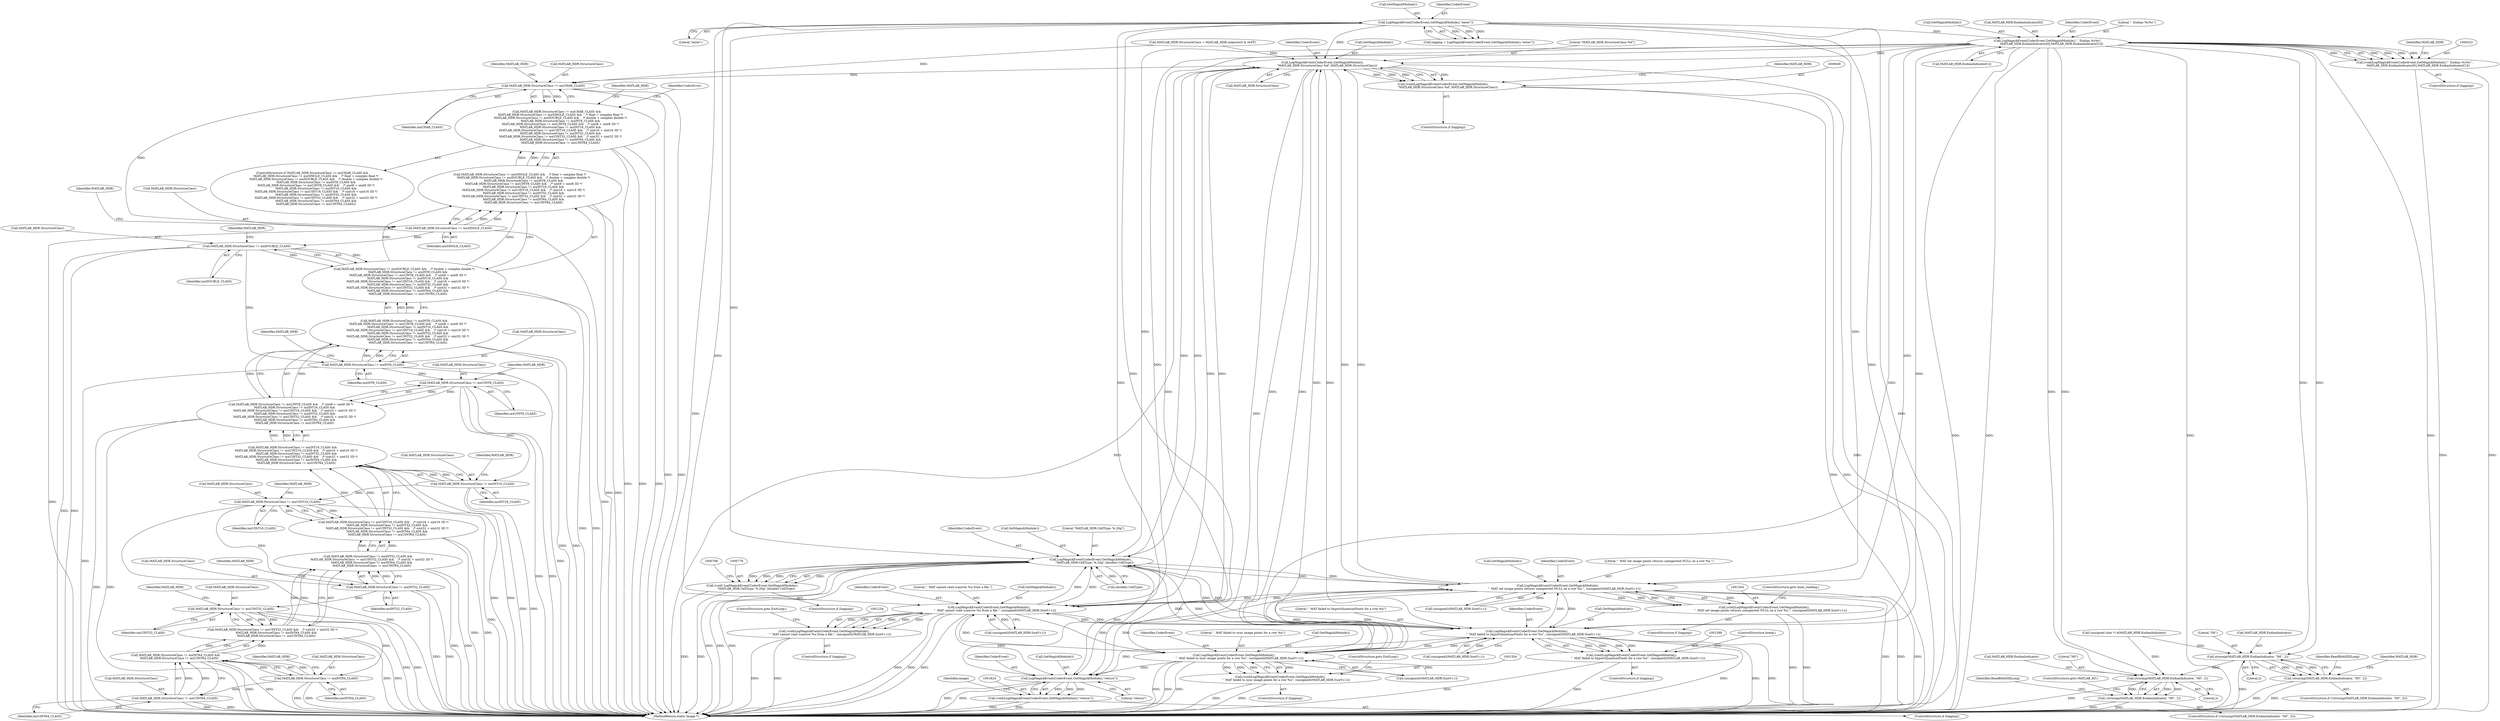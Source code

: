 digraph "0_ImageMagick_437a35e57db5ec078f4a3ccbf71f941276e88430@array" {
"1000324" [label="(Call,LogMagickEvent(CoderEvent,GetMagickModule(),\"  Endian %c%c\",\n        MATLAB_HDR.EndianIndicator[0],MATLAB_HDR.EndianIndicator[1]))"];
"1000222" [label="(Call,LogMagickEvent(CoderEvent,GetMagickModule(),\"enter\"))"];
"1000322" [label="(Call,(void)LogMagickEvent(CoderEvent,GetMagickModule(),\"  Endian %c%c\",\n        MATLAB_HDR.EndianIndicator[0],MATLAB_HDR.EndianIndicator[1]))"];
"1000340" [label="(Call,strncmp(MATLAB_HDR.EndianIndicator, \"IM\", 2))"];
"1000339" [label="(Call,!strncmp(MATLAB_HDR.EndianIndicator, \"IM\", 2))"];
"1000367" [label="(Call,strncmp(MATLAB_HDR.EndianIndicator, \"MI\", 2))"];
"1000366" [label="(Call,!strncmp(MATLAB_HDR.EndianIndicator, \"MI\", 2))"];
"1000650" [label="(Call,LogMagickEvent(CoderEvent,GetMagickModule(),\n          \"MATLAB_HDR.StructureClass %d\",MATLAB_HDR.StructureClass))"];
"1000648" [label="(Call,(void)LogMagickEvent(CoderEvent,GetMagickModule(),\n          \"MATLAB_HDR.StructureClass %d\",MATLAB_HDR.StructureClass))"];
"1000659" [label="(Call,MATLAB_HDR.StructureClass != mxCHAR_CLASS)"];
"1000658" [label="(Call,MATLAB_HDR.StructureClass != mxCHAR_CLASS &&\n        MATLAB_HDR.StructureClass != mxSINGLE_CLASS &&    /* float + complex float */\n        MATLAB_HDR.StructureClass != mxDOUBLE_CLASS &&    /* double + complex double */\n        MATLAB_HDR.StructureClass != mxINT8_CLASS &&\n        MATLAB_HDR.StructureClass != mxUINT8_CLASS &&    /* uint8 + uint8 3D */\n        MATLAB_HDR.StructureClass != mxINT16_CLASS &&\n        MATLAB_HDR.StructureClass != mxUINT16_CLASS &&    /* uint16 + uint16 3D */\n        MATLAB_HDR.StructureClass != mxINT32_CLASS &&\n        MATLAB_HDR.StructureClass != mxUINT32_CLASS &&    /* uint32 + uint32 3D */\n        MATLAB_HDR.StructureClass != mxINT64_CLASS &&\n        MATLAB_HDR.StructureClass != mxUINT64_CLASS)"];
"1000665" [label="(Call,MATLAB_HDR.StructureClass != mxSINGLE_CLASS)"];
"1000664" [label="(Call,MATLAB_HDR.StructureClass != mxSINGLE_CLASS &&    /* float + complex float */\n        MATLAB_HDR.StructureClass != mxDOUBLE_CLASS &&    /* double + complex double */\n        MATLAB_HDR.StructureClass != mxINT8_CLASS &&\n        MATLAB_HDR.StructureClass != mxUINT8_CLASS &&    /* uint8 + uint8 3D */\n        MATLAB_HDR.StructureClass != mxINT16_CLASS &&\n        MATLAB_HDR.StructureClass != mxUINT16_CLASS &&    /* uint16 + uint16 3D */\n        MATLAB_HDR.StructureClass != mxINT32_CLASS &&\n        MATLAB_HDR.StructureClass != mxUINT32_CLASS &&    /* uint32 + uint32 3D */\n        MATLAB_HDR.StructureClass != mxINT64_CLASS &&\n        MATLAB_HDR.StructureClass != mxUINT64_CLASS)"];
"1000671" [label="(Call,MATLAB_HDR.StructureClass != mxDOUBLE_CLASS)"];
"1000670" [label="(Call,MATLAB_HDR.StructureClass != mxDOUBLE_CLASS &&    /* double + complex double */\n        MATLAB_HDR.StructureClass != mxINT8_CLASS &&\n        MATLAB_HDR.StructureClass != mxUINT8_CLASS &&    /* uint8 + uint8 3D */\n        MATLAB_HDR.StructureClass != mxINT16_CLASS &&\n        MATLAB_HDR.StructureClass != mxUINT16_CLASS &&    /* uint16 + uint16 3D */\n        MATLAB_HDR.StructureClass != mxINT32_CLASS &&\n        MATLAB_HDR.StructureClass != mxUINT32_CLASS &&    /* uint32 + uint32 3D */\n        MATLAB_HDR.StructureClass != mxINT64_CLASS &&\n        MATLAB_HDR.StructureClass != mxUINT64_CLASS)"];
"1000677" [label="(Call,MATLAB_HDR.StructureClass != mxINT8_CLASS)"];
"1000676" [label="(Call,MATLAB_HDR.StructureClass != mxINT8_CLASS &&\n        MATLAB_HDR.StructureClass != mxUINT8_CLASS &&    /* uint8 + uint8 3D */\n        MATLAB_HDR.StructureClass != mxINT16_CLASS &&\n        MATLAB_HDR.StructureClass != mxUINT16_CLASS &&    /* uint16 + uint16 3D */\n        MATLAB_HDR.StructureClass != mxINT32_CLASS &&\n        MATLAB_HDR.StructureClass != mxUINT32_CLASS &&    /* uint32 + uint32 3D */\n        MATLAB_HDR.StructureClass != mxINT64_CLASS &&\n        MATLAB_HDR.StructureClass != mxUINT64_CLASS)"];
"1000683" [label="(Call,MATLAB_HDR.StructureClass != mxUINT8_CLASS)"];
"1000682" [label="(Call,MATLAB_HDR.StructureClass != mxUINT8_CLASS &&    /* uint8 + uint8 3D */\n        MATLAB_HDR.StructureClass != mxINT16_CLASS &&\n        MATLAB_HDR.StructureClass != mxUINT16_CLASS &&    /* uint16 + uint16 3D */\n        MATLAB_HDR.StructureClass != mxINT32_CLASS &&\n        MATLAB_HDR.StructureClass != mxUINT32_CLASS &&    /* uint32 + uint32 3D */\n        MATLAB_HDR.StructureClass != mxINT64_CLASS &&\n        MATLAB_HDR.StructureClass != mxUINT64_CLASS)"];
"1000689" [label="(Call,MATLAB_HDR.StructureClass != mxINT16_CLASS)"];
"1000688" [label="(Call,MATLAB_HDR.StructureClass != mxINT16_CLASS &&\n        MATLAB_HDR.StructureClass != mxUINT16_CLASS &&    /* uint16 + uint16 3D */\n        MATLAB_HDR.StructureClass != mxINT32_CLASS &&\n        MATLAB_HDR.StructureClass != mxUINT32_CLASS &&    /* uint32 + uint32 3D */\n        MATLAB_HDR.StructureClass != mxINT64_CLASS &&\n        MATLAB_HDR.StructureClass != mxUINT64_CLASS)"];
"1000695" [label="(Call,MATLAB_HDR.StructureClass != mxUINT16_CLASS)"];
"1000694" [label="(Call,MATLAB_HDR.StructureClass != mxUINT16_CLASS &&    /* uint16 + uint16 3D */\n        MATLAB_HDR.StructureClass != mxINT32_CLASS &&\n        MATLAB_HDR.StructureClass != mxUINT32_CLASS &&    /* uint32 + uint32 3D */\n        MATLAB_HDR.StructureClass != mxINT64_CLASS &&\n        MATLAB_HDR.StructureClass != mxUINT64_CLASS)"];
"1000701" [label="(Call,MATLAB_HDR.StructureClass != mxINT32_CLASS)"];
"1000700" [label="(Call,MATLAB_HDR.StructureClass != mxINT32_CLASS &&\n        MATLAB_HDR.StructureClass != mxUINT32_CLASS &&    /* uint32 + uint32 3D */\n        MATLAB_HDR.StructureClass != mxINT64_CLASS &&\n        MATLAB_HDR.StructureClass != mxUINT64_CLASS)"];
"1000707" [label="(Call,MATLAB_HDR.StructureClass != mxUINT32_CLASS)"];
"1000706" [label="(Call,MATLAB_HDR.StructureClass != mxUINT32_CLASS &&    /* uint32 + uint32 3D */\n        MATLAB_HDR.StructureClass != mxINT64_CLASS &&\n        MATLAB_HDR.StructureClass != mxUINT64_CLASS)"];
"1000713" [label="(Call,MATLAB_HDR.StructureClass != mxINT64_CLASS)"];
"1000712" [label="(Call,MATLAB_HDR.StructureClass != mxINT64_CLASS &&\n        MATLAB_HDR.StructureClass != mxUINT64_CLASS)"];
"1000718" [label="(Call,MATLAB_HDR.StructureClass != mxUINT64_CLASS)"];
"1000780" [label="(Call,LogMagickEvent(CoderEvent,GetMagickModule(),\n        \"MATLAB_HDR.CellType: %.20g\",(double) CellType))"];
"1000778" [label="(Call,(void) LogMagickEvent(CoderEvent,GetMagickModule(),\n        \"MATLAB_HDR.CellType: %.20g\",(double) CellType))"];
"1001205" [label="(Call,LogMagickEvent(CoderEvent,GetMagickModule(),\n              \"  MAT set image pixels returns unexpected NULL on a row %u.\", (unsigned)(MATLAB_HDR.SizeY-i-1)))"];
"1001203" [label="(Call,(void)LogMagickEvent(CoderEvent,GetMagickModule(),\n              \"  MAT set image pixels returns unexpected NULL on a row %u.\", (unsigned)(MATLAB_HDR.SizeY-i-1)))"];
"1001235" [label="(Call,LogMagickEvent(CoderEvent,GetMagickModule(),\n             \"  MAT cannot read scanrow %u from a file.\", (unsigned)(MATLAB_HDR.SizeY-i-1)))"];
"1001233" [label="(Call,(void)LogMagickEvent(CoderEvent,GetMagickModule(),\n             \"  MAT cannot read scanrow %u from a file.\", (unsigned)(MATLAB_HDR.SizeY-i-1)))"];
"1001289" [label="(Call,LogMagickEvent(CoderEvent,GetMagickModule(),\n              \"  MAT failed to ImportQuantumPixels for a row %u\", (unsigned)(MATLAB_HDR.SizeY-i-1)))"];
"1001287" [label="(Call,(void)LogMagickEvent(CoderEvent,GetMagickModule(),\n              \"  MAT failed to ImportQuantumPixels for a row %u\", (unsigned)(MATLAB_HDR.SizeY-i-1)))"];
"1001355" [label="(Call,LogMagickEvent(CoderEvent,GetMagickModule(),\n            \"  MAT failed to sync image pixels for a row %u\", (unsigned)(MATLAB_HDR.SizeY-i-1)))"];
"1001353" [label="(Call,(void)LogMagickEvent(CoderEvent,GetMagickModule(),\n            \"  MAT failed to sync image pixels for a row %u\", (unsigned)(MATLAB_HDR.SizeY-i-1)))"];
"1001825" [label="(Call,LogMagickEvent(CoderEvent,GetMagickModule(),\"return\"))"];
"1001823" [label="(Call,(void)LogMagickEvent(CoderEvent,GetMagickModule(),\"return\"))"];
"1000326" [label="(Call,GetMagickModule())"];
"1000714" [label="(Call,MATLAB_HDR.StructureClass)"];
"1000711" [label="(Identifier,mxUINT32_CLASS)"];
"1000717" [label="(Identifier,mxINT64_CLASS)"];
"1000784" [label="(Call,(double) CellType)"];
"1000220" [label="(Call,logging = LogMagickEvent(CoderEvent,GetMagickModule(),\"enter\"))"];
"1000646" [label="(ControlStructure,if (logging))"];
"1001206" [label="(Identifier,CoderEvent)"];
"1000681" [label="(Identifier,mxINT8_CLASS)"];
"1000652" [label="(Call,GetMagickModule())"];
"1000661" [label="(Identifier,MATLAB_HDR)"];
"1000696" [label="(Call,MATLAB_HDR.StructureClass)"];
"1000671" [label="(Call,MATLAB_HDR.StructureClass != mxDOUBLE_CLASS)"];
"1000695" [label="(Call,MATLAB_HDR.StructureClass != mxUINT16_CLASS)"];
"1001287" [label="(Call,(void)LogMagickEvent(CoderEvent,GetMagickModule(),\n              \"  MAT failed to ImportQuantumPixels for a row %u\", (unsigned)(MATLAB_HDR.SizeY-i-1)))"];
"1000688" [label="(Call,MATLAB_HDR.StructureClass != mxINT16_CLASS &&\n        MATLAB_HDR.StructureClass != mxUINT16_CLASS &&    /* uint16 + uint16 3D */\n        MATLAB_HDR.StructureClass != mxINT32_CLASS &&\n        MATLAB_HDR.StructureClass != mxUINT32_CLASS &&    /* uint32 + uint32 3D */\n        MATLAB_HDR.StructureClass != mxINT64_CLASS &&\n        MATLAB_HDR.StructureClass != mxUINT64_CLASS)"];
"1001231" [label="(ControlStructure,if (logging))"];
"1001203" [label="(Call,(void)LogMagickEvent(CoderEvent,GetMagickModule(),\n              \"  MAT set image pixels returns unexpected NULL on a row %u.\", (unsigned)(MATLAB_HDR.SizeY-i-1)))"];
"1001208" [label="(Literal,\"  MAT set image pixels returns unexpected NULL on a row %u.\")"];
"1001359" [label="(Call,(unsigned)(MATLAB_HDR.SizeY-i-1))"];
"1000664" [label="(Call,MATLAB_HDR.StructureClass != mxSINGLE_CLASS &&    /* float + complex float */\n        MATLAB_HDR.StructureClass != mxDOUBLE_CLASS &&    /* double + complex double */\n        MATLAB_HDR.StructureClass != mxINT8_CLASS &&\n        MATLAB_HDR.StructureClass != mxUINT8_CLASS &&    /* uint8 + uint8 3D */\n        MATLAB_HDR.StructureClass != mxINT16_CLASS &&\n        MATLAB_HDR.StructureClass != mxUINT16_CLASS &&    /* uint16 + uint16 3D */\n        MATLAB_HDR.StructureClass != mxINT32_CLASS &&\n        MATLAB_HDR.StructureClass != mxUINT32_CLASS &&    /* uint32 + uint32 3D */\n        MATLAB_HDR.StructureClass != mxINT64_CLASS &&\n        MATLAB_HDR.StructureClass != mxUINT64_CLASS)"];
"1000724" [label="(Identifier,CoderError)"];
"1000678" [label="(Call,MATLAB_HDR.StructureClass)"];
"1000344" [label="(Literal,\"IM\")"];
"1000690" [label="(Call,MATLAB_HDR.StructureClass)"];
"1000780" [label="(Call,LogMagickEvent(CoderEvent,GetMagickModule(),\n        \"MATLAB_HDR.CellType: %.20g\",(double) CellType))"];
"1000669" [label="(Identifier,mxSINGLE_CLASS)"];
"1000709" [label="(Identifier,MATLAB_HDR)"];
"1000328" [label="(Call,MATLAB_HDR.EndianIndicator[0])"];
"1001289" [label="(Call,LogMagickEvent(CoderEvent,GetMagickModule(),\n              \"  MAT failed to ImportQuantumPixels for a row %u\", (unsigned)(MATLAB_HDR.SizeY-i-1)))"];
"1000675" [label="(Identifier,mxDOUBLE_CLASS)"];
"1001826" [label="(Identifier,CoderEvent)"];
"1001353" [label="(Call,(void)LogMagickEvent(CoderEvent,GetMagickModule(),\n            \"  MAT failed to sync image pixels for a row %u\", (unsigned)(MATLAB_HDR.SizeY-i-1)))"];
"1000685" [label="(Identifier,MATLAB_HDR)"];
"1001239" [label="(Call,(unsigned)(MATLAB_HDR.SizeY-i-1))"];
"1000325" [label="(Identifier,CoderEvent)"];
"1001237" [label="(Call,GetMagickModule())"];
"1001293" [label="(Call,(unsigned)(MATLAB_HDR.SizeY-i-1))"];
"1001291" [label="(Call,GetMagickModule())"];
"1000683" [label="(Call,MATLAB_HDR.StructureClass != mxUINT8_CLASS)"];
"1001825" [label="(Call,LogMagickEvent(CoderEvent,GetMagickModule(),\"return\"))"];
"1001351" [label="(ControlStructure,if (logging))"];
"1000700" [label="(Call,MATLAB_HDR.StructureClass != mxINT32_CLASS &&\n        MATLAB_HDR.StructureClass != mxUINT32_CLASS &&    /* uint32 + uint32 3D */\n        MATLAB_HDR.StructureClass != mxINT64_CLASS &&\n        MATLAB_HDR.StructureClass != mxUINT64_CLASS)"];
"1000367" [label="(Call,strncmp(MATLAB_HDR.EndianIndicator, \"MI\", 2))"];
"1000371" [label="(Literal,\"MI\")"];
"1001828" [label="(Literal,\"return\")"];
"1000653" [label="(Literal,\"MATLAB_HDR.StructureClass %d\")"];
"1001248" [label="(ControlStructure,goto ExitLoop;)"];
"1000340" [label="(Call,strncmp(MATLAB_HDR.EndianIndicator, \"IM\", 2))"];
"1000712" [label="(Call,MATLAB_HDR.StructureClass != mxINT64_CLASS &&\n        MATLAB_HDR.StructureClass != mxUINT64_CLASS)"];
"1000719" [label="(Call,MATLAB_HDR.StructureClass)"];
"1000650" [label="(Call,LogMagickEvent(CoderEvent,GetMagickModule(),\n          \"MATLAB_HDR.StructureClass %d\",MATLAB_HDR.StructureClass))"];
"1000672" [label="(Call,MATLAB_HDR.StructureClass)"];
"1000375" [label="(Identifier,ReadBlobXXXLong)"];
"1000341" [label="(Call,MATLAB_HDR.EndianIndicator)"];
"1000707" [label="(Call,MATLAB_HDR.StructureClass != mxUINT32_CLASS)"];
"1001302" [label="(ControlStructure,break;)"];
"1000702" [label="(Call,MATLAB_HDR.StructureClass)"];
"1000365" [label="(ControlStructure,if (!strncmp(MATLAB_HDR.EndianIndicator, \"MI\", 2)))"];
"1001236" [label="(Identifier,CoderEvent)"];
"1001823" [label="(Call,(void)LogMagickEvent(CoderEvent,GetMagickModule(),\"return\"))"];
"1000682" [label="(Call,MATLAB_HDR.StructureClass != mxUINT8_CLASS &&    /* uint8 + uint8 3D */\n        MATLAB_HDR.StructureClass != mxINT16_CLASS &&\n        MATLAB_HDR.StructureClass != mxUINT16_CLASS &&    /* uint16 + uint16 3D */\n        MATLAB_HDR.StructureClass != mxINT32_CLASS &&\n        MATLAB_HDR.StructureClass != mxUINT32_CLASS &&    /* uint32 + uint32 3D */\n        MATLAB_HDR.StructureClass != mxINT64_CLASS &&\n        MATLAB_HDR.StructureClass != mxUINT64_CLASS)"];
"1001827" [label="(Call,GetMagickModule())"];
"1000778" [label="(Call,(void) LogMagickEvent(CoderEvent,GetMagickModule(),\n        \"MATLAB_HDR.CellType: %.20g\",(double) CellType))"];
"1000703" [label="(Identifier,MATLAB_HDR)"];
"1000670" [label="(Call,MATLAB_HDR.StructureClass != mxDOUBLE_CLASS &&    /* double + complex double */\n        MATLAB_HDR.StructureClass != mxINT8_CLASS &&\n        MATLAB_HDR.StructureClass != mxUINT8_CLASS &&    /* uint8 + uint8 3D */\n        MATLAB_HDR.StructureClass != mxINT16_CLASS &&\n        MATLAB_HDR.StructureClass != mxUINT16_CLASS &&    /* uint16 + uint16 3D */\n        MATLAB_HDR.StructureClass != mxINT32_CLASS &&\n        MATLAB_HDR.StructureClass != mxUINT32_CLASS &&    /* uint32 + uint32 3D */\n        MATLAB_HDR.StructureClass != mxINT64_CLASS &&\n        MATLAB_HDR.StructureClass != mxUINT64_CLASS)"];
"1000728" [label="(Identifier,MATLAB_HDR)"];
"1000310" [label="(Call,(unsigned char *) &MATLAB_HDR.EndianIndicator)"];
"1000687" [label="(Identifier,mxUINT8_CLASS)"];
"1000648" [label="(Call,(void)LogMagickEvent(CoderEvent,GetMagickModule(),\n          \"MATLAB_HDR.StructureClass %d\",MATLAB_HDR.StructureClass))"];
"1000677" [label="(Call,MATLAB_HDR.StructureClass != mxINT8_CLASS)"];
"1000348" [label="(Identifier,ReadBlobXXXLong)"];
"1000658" [label="(Call,MATLAB_HDR.StructureClass != mxCHAR_CLASS &&\n        MATLAB_HDR.StructureClass != mxSINGLE_CLASS &&    /* float + complex float */\n        MATLAB_HDR.StructureClass != mxDOUBLE_CLASS &&    /* double + complex double */\n        MATLAB_HDR.StructureClass != mxINT8_CLASS &&\n        MATLAB_HDR.StructureClass != mxUINT8_CLASS &&    /* uint8 + uint8 3D */\n        MATLAB_HDR.StructureClass != mxINT16_CLASS &&\n        MATLAB_HDR.StructureClass != mxUINT16_CLASS &&    /* uint16 + uint16 3D */\n        MATLAB_HDR.StructureClass != mxINT32_CLASS &&\n        MATLAB_HDR.StructureClass != mxUINT32_CLASS &&    /* uint32 + uint32 3D */\n        MATLAB_HDR.StructureClass != mxINT64_CLASS &&\n        MATLAB_HDR.StructureClass != mxUINT64_CLASS)"];
"1000224" [label="(Call,GetMagickModule())"];
"1001355" [label="(Call,LogMagickEvent(CoderEvent,GetMagickModule(),\n            \"  MAT failed to sync image pixels for a row %u\", (unsigned)(MATLAB_HDR.SizeY-i-1)))"];
"1000783" [label="(Literal,\"MATLAB_HDR.CellType: %.20g\")"];
"1000345" [label="(Literal,2)"];
"1001292" [label="(Literal,\"  MAT failed to ImportQuantumPixels for a row %u\")"];
"1001356" [label="(Identifier,CoderEvent)"];
"1001368" [label="(ControlStructure,goto ExitLoop;)"];
"1001358" [label="(Literal,\"  MAT failed to sync image pixels for a row %u\")"];
"1000372" [label="(Literal,2)"];
"1000666" [label="(Call,MATLAB_HDR.StructureClass)"];
"1000222" [label="(Call,LogMagickEvent(CoderEvent,GetMagickModule(),\"enter\"))"];
"1000781" [label="(Identifier,CoderEvent)"];
"1001209" [label="(Call,(unsigned)(MATLAB_HDR.SizeY-i-1))"];
"1001233" [label="(Call,(void)LogMagickEvent(CoderEvent,GetMagickModule(),\n             \"  MAT cannot read scanrow %u from a file.\", (unsigned)(MATLAB_HDR.SizeY-i-1)))"];
"1000722" [label="(Identifier,mxUINT64_CLASS)"];
"1000320" [label="(ControlStructure,if (logging))"];
"1000776" [label="(ControlStructure,if (logging))"];
"1000706" [label="(Call,MATLAB_HDR.StructureClass != mxUINT32_CLASS &&    /* uint32 + uint32 3D */\n        MATLAB_HDR.StructureClass != mxINT64_CLASS &&\n        MATLAB_HDR.StructureClass != mxUINT64_CLASS)"];
"1000699" [label="(Identifier,mxUINT16_CLASS)"];
"1001838" [label="(MethodReturn,static Image *)"];
"1001238" [label="(Literal,\"  MAT cannot read scanrow %u from a file.\")"];
"1001205" [label="(Call,LogMagickEvent(CoderEvent,GetMagickModule(),\n              \"  MAT set image pixels returns unexpected NULL on a row %u.\", (unsigned)(MATLAB_HDR.SizeY-i-1)))"];
"1000679" [label="(Identifier,MATLAB_HDR)"];
"1000665" [label="(Call,MATLAB_HDR.StructureClass != mxSINGLE_CLASS)"];
"1000713" [label="(Call,MATLAB_HDR.StructureClass != mxINT64_CLASS)"];
"1001207" [label="(Call,GetMagickModule())"];
"1000338" [label="(ControlStructure,if (!strncmp(MATLAB_HDR.EndianIndicator, \"IM\", 2)))"];
"1001285" [label="(ControlStructure,if (logging))"];
"1000368" [label="(Call,MATLAB_HDR.EndianIndicator)"];
"1000689" [label="(Call,MATLAB_HDR.StructureClass != mxINT16_CLASS)"];
"1000715" [label="(Identifier,MATLAB_HDR)"];
"1001290" [label="(Identifier,CoderEvent)"];
"1000684" [label="(Call,MATLAB_HDR.StructureClass)"];
"1000657" [label="(ControlStructure,if (MATLAB_HDR.StructureClass != mxCHAR_CLASS &&\n        MATLAB_HDR.StructureClass != mxSINGLE_CLASS &&    /* float + complex float */\n        MATLAB_HDR.StructureClass != mxDOUBLE_CLASS &&    /* double + complex double */\n        MATLAB_HDR.StructureClass != mxINT8_CLASS &&\n        MATLAB_HDR.StructureClass != mxUINT8_CLASS &&    /* uint8 + uint8 3D */\n        MATLAB_HDR.StructureClass != mxINT16_CLASS &&\n        MATLAB_HDR.StructureClass != mxUINT16_CLASS &&    /* uint16 + uint16 3D */\n        MATLAB_HDR.StructureClass != mxINT32_CLASS &&\n        MATLAB_HDR.StructureClass != mxUINT32_CLASS &&    /* uint32 + uint32 3D */\n        MATLAB_HDR.StructureClass != mxINT64_CLASS &&\n        MATLAB_HDR.StructureClass != mxUINT64_CLASS))"];
"1000705" [label="(Identifier,mxINT32_CLASS)"];
"1000663" [label="(Identifier,mxCHAR_CLASS)"];
"1000708" [label="(Call,MATLAB_HDR.StructureClass)"];
"1000697" [label="(Identifier,MATLAB_HDR)"];
"1000342" [label="(Identifier,MATLAB_HDR)"];
"1000392" [label="(ControlStructure,goto MATLAB_KO;)"];
"1000324" [label="(Call,LogMagickEvent(CoderEvent,GetMagickModule(),\"  Endian %c%c\",\n        MATLAB_HDR.EndianIndicator[0],MATLAB_HDR.EndianIndicator[1]))"];
"1000369" [label="(Identifier,MATLAB_HDR)"];
"1000667" [label="(Identifier,MATLAB_HDR)"];
"1000327" [label="(Literal,\"  Endian %c%c\")"];
"1001235" [label="(Call,LogMagickEvent(CoderEvent,GetMagickModule(),\n             \"  MAT cannot read scanrow %u from a file.\", (unsigned)(MATLAB_HDR.SizeY-i-1)))"];
"1001201" [label="(ControlStructure,if (logging))"];
"1001357" [label="(Call,GetMagickModule())"];
"1001821" [label="(ControlStructure,if (logging))"];
"1000691" [label="(Identifier,MATLAB_HDR)"];
"1000693" [label="(Identifier,mxINT16_CLASS)"];
"1000718" [label="(Call,MATLAB_HDR.StructureClass != mxUINT64_CLASS)"];
"1000223" [label="(Identifier,CoderEvent)"];
"1000225" [label="(Literal,\"enter\")"];
"1000660" [label="(Call,MATLAB_HDR.StructureClass)"];
"1001218" [label="(ControlStructure,goto done_reading;)"];
"1000694" [label="(Call,MATLAB_HDR.StructureClass != mxUINT16_CLASS &&    /* uint16 + uint16 3D */\n        MATLAB_HDR.StructureClass != mxINT32_CLASS &&\n        MATLAB_HDR.StructureClass != mxUINT32_CLASS &&    /* uint32 + uint32 3D */\n        MATLAB_HDR.StructureClass != mxINT64_CLASS &&\n        MATLAB_HDR.StructureClass != mxUINT64_CLASS)"];
"1000701" [label="(Call,MATLAB_HDR.StructureClass != mxINT32_CLASS)"];
"1001831" [label="(Identifier,image)"];
"1000782" [label="(Call,GetMagickModule())"];
"1000506" [label="(Call,MATLAB_HDR.StructureClass = MATLAB_HDR.unknown5 & 0xFF)"];
"1000659" [label="(Call,MATLAB_HDR.StructureClass != mxCHAR_CLASS)"];
"1000322" [label="(Call,(void)LogMagickEvent(CoderEvent,GetMagickModule(),\"  Endian %c%c\",\n        MATLAB_HDR.EndianIndicator[0],MATLAB_HDR.EndianIndicator[1]))"];
"1000676" [label="(Call,MATLAB_HDR.StructureClass != mxINT8_CLASS &&\n        MATLAB_HDR.StructureClass != mxUINT8_CLASS &&    /* uint8 + uint8 3D */\n        MATLAB_HDR.StructureClass != mxINT16_CLASS &&\n        MATLAB_HDR.StructureClass != mxUINT16_CLASS &&    /* uint16 + uint16 3D */\n        MATLAB_HDR.StructureClass != mxINT32_CLASS &&\n        MATLAB_HDR.StructureClass != mxUINT32_CLASS &&    /* uint32 + uint32 3D */\n        MATLAB_HDR.StructureClass != mxINT64_CLASS &&\n        MATLAB_HDR.StructureClass != mxUINT64_CLASS)"];
"1000654" [label="(Call,MATLAB_HDR.StructureClass)"];
"1000333" [label="(Call,MATLAB_HDR.EndianIndicator[1])"];
"1000651" [label="(Identifier,CoderEvent)"];
"1000673" [label="(Identifier,MATLAB_HDR)"];
"1000339" [label="(Call,!strncmp(MATLAB_HDR.EndianIndicator, \"IM\", 2))"];
"1000366" [label="(Call,!strncmp(MATLAB_HDR.EndianIndicator, \"MI\", 2))"];
"1000720" [label="(Identifier,MATLAB_HDR)"];
"1000324" -> "1000322"  [label="AST: "];
"1000324" -> "1000333"  [label="CFG: "];
"1000325" -> "1000324"  [label="AST: "];
"1000326" -> "1000324"  [label="AST: "];
"1000327" -> "1000324"  [label="AST: "];
"1000328" -> "1000324"  [label="AST: "];
"1000333" -> "1000324"  [label="AST: "];
"1000322" -> "1000324"  [label="CFG: "];
"1000324" -> "1001838"  [label="DDG: "];
"1000324" -> "1001838"  [label="DDG: "];
"1000324" -> "1001838"  [label="DDG: "];
"1000324" -> "1001838"  [label="DDG: "];
"1000324" -> "1000322"  [label="DDG: "];
"1000324" -> "1000322"  [label="DDG: "];
"1000324" -> "1000322"  [label="DDG: "];
"1000324" -> "1000322"  [label="DDG: "];
"1000324" -> "1000322"  [label="DDG: "];
"1000222" -> "1000324"  [label="DDG: "];
"1000324" -> "1000340"  [label="DDG: "];
"1000324" -> "1000340"  [label="DDG: "];
"1000324" -> "1000367"  [label="DDG: "];
"1000324" -> "1000367"  [label="DDG: "];
"1000324" -> "1000650"  [label="DDG: "];
"1000324" -> "1000780"  [label="DDG: "];
"1000324" -> "1001205"  [label="DDG: "];
"1000324" -> "1001235"  [label="DDG: "];
"1000324" -> "1001289"  [label="DDG: "];
"1000324" -> "1001355"  [label="DDG: "];
"1000324" -> "1001825"  [label="DDG: "];
"1000222" -> "1000220"  [label="AST: "];
"1000222" -> "1000225"  [label="CFG: "];
"1000223" -> "1000222"  [label="AST: "];
"1000224" -> "1000222"  [label="AST: "];
"1000225" -> "1000222"  [label="AST: "];
"1000220" -> "1000222"  [label="CFG: "];
"1000222" -> "1001838"  [label="DDG: "];
"1000222" -> "1001838"  [label="DDG: "];
"1000222" -> "1000220"  [label="DDG: "];
"1000222" -> "1000220"  [label="DDG: "];
"1000222" -> "1000220"  [label="DDG: "];
"1000222" -> "1000650"  [label="DDG: "];
"1000222" -> "1000780"  [label="DDG: "];
"1000222" -> "1001205"  [label="DDG: "];
"1000222" -> "1001235"  [label="DDG: "];
"1000222" -> "1001289"  [label="DDG: "];
"1000222" -> "1001355"  [label="DDG: "];
"1000222" -> "1001825"  [label="DDG: "];
"1000322" -> "1000320"  [label="AST: "];
"1000323" -> "1000322"  [label="AST: "];
"1000342" -> "1000322"  [label="CFG: "];
"1000322" -> "1001838"  [label="DDG: "];
"1000322" -> "1001838"  [label="DDG: "];
"1000340" -> "1000339"  [label="AST: "];
"1000340" -> "1000345"  [label="CFG: "];
"1000341" -> "1000340"  [label="AST: "];
"1000344" -> "1000340"  [label="AST: "];
"1000345" -> "1000340"  [label="AST: "];
"1000339" -> "1000340"  [label="CFG: "];
"1000340" -> "1001838"  [label="DDG: "];
"1000340" -> "1000339"  [label="DDG: "];
"1000340" -> "1000339"  [label="DDG: "];
"1000340" -> "1000339"  [label="DDG: "];
"1000310" -> "1000340"  [label="DDG: "];
"1000340" -> "1000367"  [label="DDG: "];
"1000339" -> "1000338"  [label="AST: "];
"1000348" -> "1000339"  [label="CFG: "];
"1000369" -> "1000339"  [label="CFG: "];
"1000339" -> "1001838"  [label="DDG: "];
"1000339" -> "1001838"  [label="DDG: "];
"1000367" -> "1000366"  [label="AST: "];
"1000367" -> "1000372"  [label="CFG: "];
"1000368" -> "1000367"  [label="AST: "];
"1000371" -> "1000367"  [label="AST: "];
"1000372" -> "1000367"  [label="AST: "];
"1000366" -> "1000367"  [label="CFG: "];
"1000367" -> "1001838"  [label="DDG: "];
"1000367" -> "1000366"  [label="DDG: "];
"1000367" -> "1000366"  [label="DDG: "];
"1000367" -> "1000366"  [label="DDG: "];
"1000310" -> "1000367"  [label="DDG: "];
"1000366" -> "1000365"  [label="AST: "];
"1000375" -> "1000366"  [label="CFG: "];
"1000392" -> "1000366"  [label="CFG: "];
"1000366" -> "1001838"  [label="DDG: "];
"1000366" -> "1001838"  [label="DDG: "];
"1000650" -> "1000648"  [label="AST: "];
"1000650" -> "1000654"  [label="CFG: "];
"1000651" -> "1000650"  [label="AST: "];
"1000652" -> "1000650"  [label="AST: "];
"1000653" -> "1000650"  [label="AST: "];
"1000654" -> "1000650"  [label="AST: "];
"1000648" -> "1000650"  [label="CFG: "];
"1000650" -> "1001838"  [label="DDG: "];
"1000650" -> "1001838"  [label="DDG: "];
"1000650" -> "1000648"  [label="DDG: "];
"1000650" -> "1000648"  [label="DDG: "];
"1000650" -> "1000648"  [label="DDG: "];
"1000650" -> "1000648"  [label="DDG: "];
"1000780" -> "1000650"  [label="DDG: "];
"1001289" -> "1000650"  [label="DDG: "];
"1001205" -> "1000650"  [label="DDG: "];
"1001355" -> "1000650"  [label="DDG: "];
"1001235" -> "1000650"  [label="DDG: "];
"1000506" -> "1000650"  [label="DDG: "];
"1000650" -> "1000659"  [label="DDG: "];
"1000650" -> "1000780"  [label="DDG: "];
"1000650" -> "1001205"  [label="DDG: "];
"1000650" -> "1001235"  [label="DDG: "];
"1000650" -> "1001289"  [label="DDG: "];
"1000650" -> "1001355"  [label="DDG: "];
"1000650" -> "1001825"  [label="DDG: "];
"1000648" -> "1000646"  [label="AST: "];
"1000649" -> "1000648"  [label="AST: "];
"1000661" -> "1000648"  [label="CFG: "];
"1000648" -> "1001838"  [label="DDG: "];
"1000648" -> "1001838"  [label="DDG: "];
"1000659" -> "1000658"  [label="AST: "];
"1000659" -> "1000663"  [label="CFG: "];
"1000660" -> "1000659"  [label="AST: "];
"1000663" -> "1000659"  [label="AST: "];
"1000667" -> "1000659"  [label="CFG: "];
"1000658" -> "1000659"  [label="CFG: "];
"1000659" -> "1001838"  [label="DDG: "];
"1000659" -> "1001838"  [label="DDG: "];
"1000659" -> "1000658"  [label="DDG: "];
"1000659" -> "1000658"  [label="DDG: "];
"1000506" -> "1000659"  [label="DDG: "];
"1000659" -> "1000665"  [label="DDG: "];
"1000658" -> "1000657"  [label="AST: "];
"1000658" -> "1000664"  [label="CFG: "];
"1000664" -> "1000658"  [label="AST: "];
"1000724" -> "1000658"  [label="CFG: "];
"1000728" -> "1000658"  [label="CFG: "];
"1000658" -> "1001838"  [label="DDG: "];
"1000658" -> "1001838"  [label="DDG: "];
"1000658" -> "1001838"  [label="DDG: "];
"1000664" -> "1000658"  [label="DDG: "];
"1000664" -> "1000658"  [label="DDG: "];
"1000665" -> "1000664"  [label="AST: "];
"1000665" -> "1000669"  [label="CFG: "];
"1000666" -> "1000665"  [label="AST: "];
"1000669" -> "1000665"  [label="AST: "];
"1000673" -> "1000665"  [label="CFG: "];
"1000664" -> "1000665"  [label="CFG: "];
"1000665" -> "1001838"  [label="DDG: "];
"1000665" -> "1001838"  [label="DDG: "];
"1000665" -> "1000664"  [label="DDG: "];
"1000665" -> "1000664"  [label="DDG: "];
"1000665" -> "1000671"  [label="DDG: "];
"1000664" -> "1000670"  [label="CFG: "];
"1000670" -> "1000664"  [label="AST: "];
"1000664" -> "1001838"  [label="DDG: "];
"1000664" -> "1001838"  [label="DDG: "];
"1000670" -> "1000664"  [label="DDG: "];
"1000670" -> "1000664"  [label="DDG: "];
"1000671" -> "1000670"  [label="AST: "];
"1000671" -> "1000675"  [label="CFG: "];
"1000672" -> "1000671"  [label="AST: "];
"1000675" -> "1000671"  [label="AST: "];
"1000679" -> "1000671"  [label="CFG: "];
"1000670" -> "1000671"  [label="CFG: "];
"1000671" -> "1001838"  [label="DDG: "];
"1000671" -> "1001838"  [label="DDG: "];
"1000671" -> "1000670"  [label="DDG: "];
"1000671" -> "1000670"  [label="DDG: "];
"1000671" -> "1000677"  [label="DDG: "];
"1000670" -> "1000676"  [label="CFG: "];
"1000676" -> "1000670"  [label="AST: "];
"1000670" -> "1001838"  [label="DDG: "];
"1000670" -> "1001838"  [label="DDG: "];
"1000676" -> "1000670"  [label="DDG: "];
"1000676" -> "1000670"  [label="DDG: "];
"1000677" -> "1000676"  [label="AST: "];
"1000677" -> "1000681"  [label="CFG: "];
"1000678" -> "1000677"  [label="AST: "];
"1000681" -> "1000677"  [label="AST: "];
"1000685" -> "1000677"  [label="CFG: "];
"1000676" -> "1000677"  [label="CFG: "];
"1000677" -> "1001838"  [label="DDG: "];
"1000677" -> "1001838"  [label="DDG: "];
"1000677" -> "1000676"  [label="DDG: "];
"1000677" -> "1000676"  [label="DDG: "];
"1000677" -> "1000683"  [label="DDG: "];
"1000676" -> "1000682"  [label="CFG: "];
"1000682" -> "1000676"  [label="AST: "];
"1000676" -> "1001838"  [label="DDG: "];
"1000676" -> "1001838"  [label="DDG: "];
"1000682" -> "1000676"  [label="DDG: "];
"1000682" -> "1000676"  [label="DDG: "];
"1000683" -> "1000682"  [label="AST: "];
"1000683" -> "1000687"  [label="CFG: "];
"1000684" -> "1000683"  [label="AST: "];
"1000687" -> "1000683"  [label="AST: "];
"1000691" -> "1000683"  [label="CFG: "];
"1000682" -> "1000683"  [label="CFG: "];
"1000683" -> "1001838"  [label="DDG: "];
"1000683" -> "1001838"  [label="DDG: "];
"1000683" -> "1000682"  [label="DDG: "];
"1000683" -> "1000682"  [label="DDG: "];
"1000683" -> "1000689"  [label="DDG: "];
"1000682" -> "1000688"  [label="CFG: "];
"1000688" -> "1000682"  [label="AST: "];
"1000682" -> "1001838"  [label="DDG: "];
"1000682" -> "1001838"  [label="DDG: "];
"1000688" -> "1000682"  [label="DDG: "];
"1000688" -> "1000682"  [label="DDG: "];
"1000689" -> "1000688"  [label="AST: "];
"1000689" -> "1000693"  [label="CFG: "];
"1000690" -> "1000689"  [label="AST: "];
"1000693" -> "1000689"  [label="AST: "];
"1000697" -> "1000689"  [label="CFG: "];
"1000688" -> "1000689"  [label="CFG: "];
"1000689" -> "1001838"  [label="DDG: "];
"1000689" -> "1001838"  [label="DDG: "];
"1000689" -> "1000688"  [label="DDG: "];
"1000689" -> "1000688"  [label="DDG: "];
"1000689" -> "1000695"  [label="DDG: "];
"1000688" -> "1000694"  [label="CFG: "];
"1000694" -> "1000688"  [label="AST: "];
"1000688" -> "1001838"  [label="DDG: "];
"1000688" -> "1001838"  [label="DDG: "];
"1000694" -> "1000688"  [label="DDG: "];
"1000694" -> "1000688"  [label="DDG: "];
"1000695" -> "1000694"  [label="AST: "];
"1000695" -> "1000699"  [label="CFG: "];
"1000696" -> "1000695"  [label="AST: "];
"1000699" -> "1000695"  [label="AST: "];
"1000703" -> "1000695"  [label="CFG: "];
"1000694" -> "1000695"  [label="CFG: "];
"1000695" -> "1001838"  [label="DDG: "];
"1000695" -> "1001838"  [label="DDG: "];
"1000695" -> "1000694"  [label="DDG: "];
"1000695" -> "1000694"  [label="DDG: "];
"1000695" -> "1000701"  [label="DDG: "];
"1000694" -> "1000700"  [label="CFG: "];
"1000700" -> "1000694"  [label="AST: "];
"1000694" -> "1001838"  [label="DDG: "];
"1000694" -> "1001838"  [label="DDG: "];
"1000700" -> "1000694"  [label="DDG: "];
"1000700" -> "1000694"  [label="DDG: "];
"1000701" -> "1000700"  [label="AST: "];
"1000701" -> "1000705"  [label="CFG: "];
"1000702" -> "1000701"  [label="AST: "];
"1000705" -> "1000701"  [label="AST: "];
"1000709" -> "1000701"  [label="CFG: "];
"1000700" -> "1000701"  [label="CFG: "];
"1000701" -> "1001838"  [label="DDG: "];
"1000701" -> "1001838"  [label="DDG: "];
"1000701" -> "1000700"  [label="DDG: "];
"1000701" -> "1000700"  [label="DDG: "];
"1000701" -> "1000707"  [label="DDG: "];
"1000700" -> "1000706"  [label="CFG: "];
"1000706" -> "1000700"  [label="AST: "];
"1000700" -> "1001838"  [label="DDG: "];
"1000700" -> "1001838"  [label="DDG: "];
"1000706" -> "1000700"  [label="DDG: "];
"1000706" -> "1000700"  [label="DDG: "];
"1000707" -> "1000706"  [label="AST: "];
"1000707" -> "1000711"  [label="CFG: "];
"1000708" -> "1000707"  [label="AST: "];
"1000711" -> "1000707"  [label="AST: "];
"1000715" -> "1000707"  [label="CFG: "];
"1000706" -> "1000707"  [label="CFG: "];
"1000707" -> "1001838"  [label="DDG: "];
"1000707" -> "1001838"  [label="DDG: "];
"1000707" -> "1000706"  [label="DDG: "];
"1000707" -> "1000706"  [label="DDG: "];
"1000707" -> "1000713"  [label="DDG: "];
"1000706" -> "1000712"  [label="CFG: "];
"1000712" -> "1000706"  [label="AST: "];
"1000706" -> "1001838"  [label="DDG: "];
"1000706" -> "1001838"  [label="DDG: "];
"1000712" -> "1000706"  [label="DDG: "];
"1000712" -> "1000706"  [label="DDG: "];
"1000713" -> "1000712"  [label="AST: "];
"1000713" -> "1000717"  [label="CFG: "];
"1000714" -> "1000713"  [label="AST: "];
"1000717" -> "1000713"  [label="AST: "];
"1000720" -> "1000713"  [label="CFG: "];
"1000712" -> "1000713"  [label="CFG: "];
"1000713" -> "1001838"  [label="DDG: "];
"1000713" -> "1001838"  [label="DDG: "];
"1000713" -> "1000712"  [label="DDG: "];
"1000713" -> "1000712"  [label="DDG: "];
"1000713" -> "1000718"  [label="DDG: "];
"1000712" -> "1000718"  [label="CFG: "];
"1000718" -> "1000712"  [label="AST: "];
"1000712" -> "1001838"  [label="DDG: "];
"1000712" -> "1001838"  [label="DDG: "];
"1000718" -> "1000712"  [label="DDG: "];
"1000718" -> "1000712"  [label="DDG: "];
"1000718" -> "1000722"  [label="CFG: "];
"1000719" -> "1000718"  [label="AST: "];
"1000722" -> "1000718"  [label="AST: "];
"1000718" -> "1001838"  [label="DDG: "];
"1000718" -> "1001838"  [label="DDG: "];
"1000780" -> "1000778"  [label="AST: "];
"1000780" -> "1000784"  [label="CFG: "];
"1000781" -> "1000780"  [label="AST: "];
"1000782" -> "1000780"  [label="AST: "];
"1000783" -> "1000780"  [label="AST: "];
"1000784" -> "1000780"  [label="AST: "];
"1000778" -> "1000780"  [label="CFG: "];
"1000780" -> "1001838"  [label="DDG: "];
"1000780" -> "1001838"  [label="DDG: "];
"1000780" -> "1001838"  [label="DDG: "];
"1000780" -> "1000778"  [label="DDG: "];
"1000780" -> "1000778"  [label="DDG: "];
"1000780" -> "1000778"  [label="DDG: "];
"1000780" -> "1000778"  [label="DDG: "];
"1001289" -> "1000780"  [label="DDG: "];
"1001205" -> "1000780"  [label="DDG: "];
"1001355" -> "1000780"  [label="DDG: "];
"1001235" -> "1000780"  [label="DDG: "];
"1000784" -> "1000780"  [label="DDG: "];
"1000780" -> "1001205"  [label="DDG: "];
"1000780" -> "1001235"  [label="DDG: "];
"1000780" -> "1001289"  [label="DDG: "];
"1000780" -> "1001355"  [label="DDG: "];
"1000780" -> "1001825"  [label="DDG: "];
"1000778" -> "1000776"  [label="AST: "];
"1000779" -> "1000778"  [label="AST: "];
"1000788" -> "1000778"  [label="CFG: "];
"1000778" -> "1001838"  [label="DDG: "];
"1000778" -> "1001838"  [label="DDG: "];
"1001205" -> "1001203"  [label="AST: "];
"1001205" -> "1001209"  [label="CFG: "];
"1001206" -> "1001205"  [label="AST: "];
"1001207" -> "1001205"  [label="AST: "];
"1001208" -> "1001205"  [label="AST: "];
"1001209" -> "1001205"  [label="AST: "];
"1001203" -> "1001205"  [label="CFG: "];
"1001205" -> "1001838"  [label="DDG: "];
"1001205" -> "1001838"  [label="DDG: "];
"1001205" -> "1001838"  [label="DDG: "];
"1001205" -> "1001203"  [label="DDG: "];
"1001205" -> "1001203"  [label="DDG: "];
"1001205" -> "1001203"  [label="DDG: "];
"1001205" -> "1001203"  [label="DDG: "];
"1001289" -> "1001205"  [label="DDG: "];
"1001355" -> "1001205"  [label="DDG: "];
"1001235" -> "1001205"  [label="DDG: "];
"1001209" -> "1001205"  [label="DDG: "];
"1001205" -> "1001235"  [label="DDG: "];
"1001205" -> "1001289"  [label="DDG: "];
"1001205" -> "1001355"  [label="DDG: "];
"1001205" -> "1001825"  [label="DDG: "];
"1001203" -> "1001201"  [label="AST: "];
"1001204" -> "1001203"  [label="AST: "];
"1001218" -> "1001203"  [label="CFG: "];
"1001203" -> "1001838"  [label="DDG: "];
"1001203" -> "1001838"  [label="DDG: "];
"1001235" -> "1001233"  [label="AST: "];
"1001235" -> "1001239"  [label="CFG: "];
"1001236" -> "1001235"  [label="AST: "];
"1001237" -> "1001235"  [label="AST: "];
"1001238" -> "1001235"  [label="AST: "];
"1001239" -> "1001235"  [label="AST: "];
"1001233" -> "1001235"  [label="CFG: "];
"1001235" -> "1001838"  [label="DDG: "];
"1001235" -> "1001838"  [label="DDG: "];
"1001235" -> "1001838"  [label="DDG: "];
"1001235" -> "1001233"  [label="DDG: "];
"1001235" -> "1001233"  [label="DDG: "];
"1001235" -> "1001233"  [label="DDG: "];
"1001235" -> "1001233"  [label="DDG: "];
"1001289" -> "1001235"  [label="DDG: "];
"1001355" -> "1001235"  [label="DDG: "];
"1001239" -> "1001235"  [label="DDG: "];
"1001235" -> "1001289"  [label="DDG: "];
"1001235" -> "1001355"  [label="DDG: "];
"1001235" -> "1001825"  [label="DDG: "];
"1001233" -> "1001231"  [label="AST: "];
"1001234" -> "1001233"  [label="AST: "];
"1001248" -> "1001233"  [label="CFG: "];
"1001233" -> "1001838"  [label="DDG: "];
"1001233" -> "1001838"  [label="DDG: "];
"1001289" -> "1001287"  [label="AST: "];
"1001289" -> "1001293"  [label="CFG: "];
"1001290" -> "1001289"  [label="AST: "];
"1001291" -> "1001289"  [label="AST: "];
"1001292" -> "1001289"  [label="AST: "];
"1001293" -> "1001289"  [label="AST: "];
"1001287" -> "1001289"  [label="CFG: "];
"1001289" -> "1001838"  [label="DDG: "];
"1001289" -> "1001838"  [label="DDG: "];
"1001289" -> "1001838"  [label="DDG: "];
"1001289" -> "1001287"  [label="DDG: "];
"1001289" -> "1001287"  [label="DDG: "];
"1001289" -> "1001287"  [label="DDG: "];
"1001289" -> "1001287"  [label="DDG: "];
"1001355" -> "1001289"  [label="DDG: "];
"1001293" -> "1001289"  [label="DDG: "];
"1001289" -> "1001355"  [label="DDG: "];
"1001289" -> "1001825"  [label="DDG: "];
"1001287" -> "1001285"  [label="AST: "];
"1001288" -> "1001287"  [label="AST: "];
"1001302" -> "1001287"  [label="CFG: "];
"1001287" -> "1001838"  [label="DDG: "];
"1001287" -> "1001838"  [label="DDG: "];
"1001355" -> "1001353"  [label="AST: "];
"1001355" -> "1001359"  [label="CFG: "];
"1001356" -> "1001355"  [label="AST: "];
"1001357" -> "1001355"  [label="AST: "];
"1001358" -> "1001355"  [label="AST: "];
"1001359" -> "1001355"  [label="AST: "];
"1001353" -> "1001355"  [label="CFG: "];
"1001355" -> "1001838"  [label="DDG: "];
"1001355" -> "1001838"  [label="DDG: "];
"1001355" -> "1001838"  [label="DDG: "];
"1001355" -> "1001353"  [label="DDG: "];
"1001355" -> "1001353"  [label="DDG: "];
"1001355" -> "1001353"  [label="DDG: "];
"1001355" -> "1001353"  [label="DDG: "];
"1001359" -> "1001355"  [label="DDG: "];
"1001355" -> "1001825"  [label="DDG: "];
"1001353" -> "1001351"  [label="AST: "];
"1001354" -> "1001353"  [label="AST: "];
"1001368" -> "1001353"  [label="CFG: "];
"1001353" -> "1001838"  [label="DDG: "];
"1001353" -> "1001838"  [label="DDG: "];
"1001825" -> "1001823"  [label="AST: "];
"1001825" -> "1001828"  [label="CFG: "];
"1001826" -> "1001825"  [label="AST: "];
"1001827" -> "1001825"  [label="AST: "];
"1001828" -> "1001825"  [label="AST: "];
"1001823" -> "1001825"  [label="CFG: "];
"1001825" -> "1001838"  [label="DDG: "];
"1001825" -> "1001838"  [label="DDG: "];
"1001825" -> "1001823"  [label="DDG: "];
"1001825" -> "1001823"  [label="DDG: "];
"1001825" -> "1001823"  [label="DDG: "];
"1001823" -> "1001821"  [label="AST: "];
"1001824" -> "1001823"  [label="AST: "];
"1001831" -> "1001823"  [label="CFG: "];
"1001823" -> "1001838"  [label="DDG: "];
"1001823" -> "1001838"  [label="DDG: "];
}
